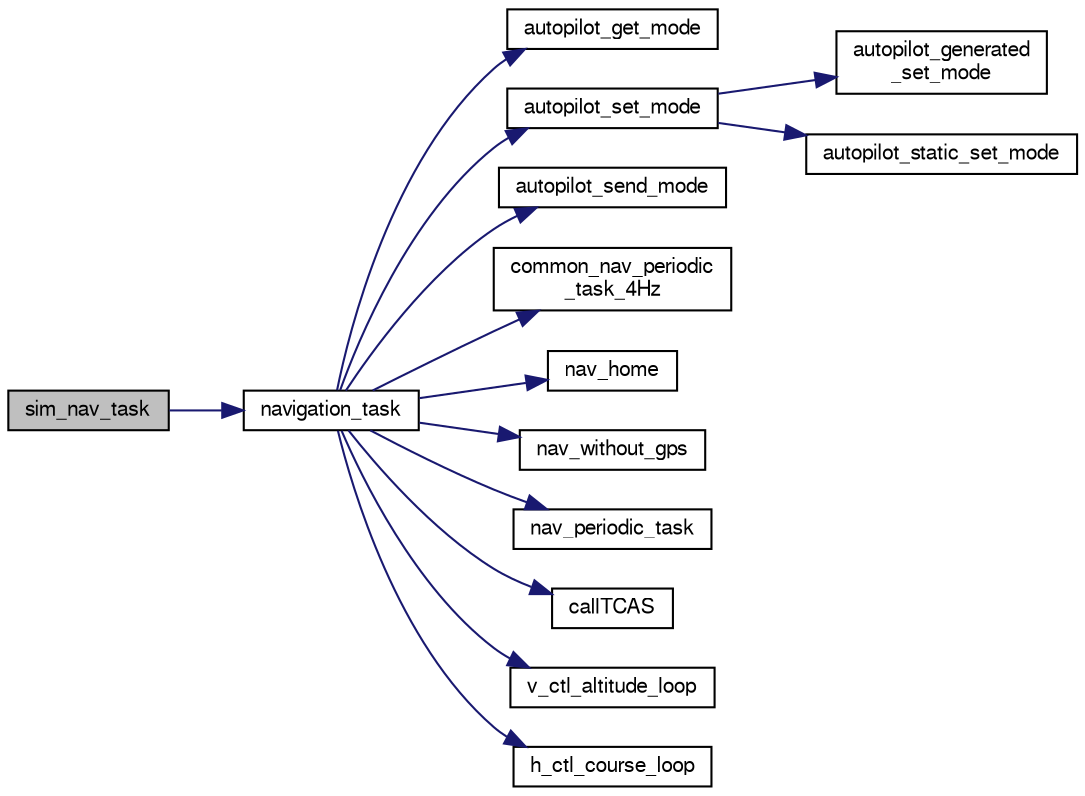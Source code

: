 digraph "sim_nav_task"
{
  edge [fontname="FreeSans",fontsize="10",labelfontname="FreeSans",labelfontsize="10"];
  node [fontname="FreeSans",fontsize="10",shape=record];
  rankdir="LR";
  Node1 [label="sim_nav_task",height=0.2,width=0.4,color="black", fillcolor="grey75", style="filled", fontcolor="black"];
  Node1 -> Node2 [color="midnightblue",fontsize="10",style="solid",fontname="FreeSans"];
  Node2 [label="navigation_task",height=0.2,width=0.4,color="black", fillcolor="white", style="filled",URL="$fixedwing_2autopilot__static_8c.html#a79f823520ea0823e20084686978281e6",tooltip="Compute desired_course. "];
  Node2 -> Node3 [color="midnightblue",fontsize="10",style="solid",fontname="FreeSans"];
  Node3 [label="autopilot_get_mode",height=0.2,width=0.4,color="black", fillcolor="white", style="filled",URL="$autopilot_8c.html#a23af2ac2d4bcb9b71c869a409de61cc4",tooltip="get autopilot mode "];
  Node2 -> Node4 [color="midnightblue",fontsize="10",style="solid",fontname="FreeSans"];
  Node4 [label="autopilot_set_mode",height=0.2,width=0.4,color="black", fillcolor="white", style="filled",URL="$autopilot_8c.html#a1b657630df5b70390e96f4964390210a",tooltip="set autopilot mode "];
  Node4 -> Node5 [color="midnightblue",fontsize="10",style="solid",fontname="FreeSans"];
  Node5 [label="autopilot_generated\l_set_mode",height=0.2,width=0.4,color="black", fillcolor="white", style="filled",URL="$fixedwing_2autopilot__generated_8c.html#a2a352534b34a60927d75719902d2cffc"];
  Node4 -> Node6 [color="midnightblue",fontsize="10",style="solid",fontname="FreeSans"];
  Node6 [label="autopilot_static_set_mode",height=0.2,width=0.4,color="black", fillcolor="white", style="filled",URL="$fixedwing_2autopilot__static_8c.html#af7eb08dcaaeb9f55fe1b77230b0e78c3"];
  Node2 -> Node7 [color="midnightblue",fontsize="10",style="solid",fontname="FreeSans"];
  Node7 [label="autopilot_send_mode",height=0.2,width=0.4,color="black", fillcolor="white", style="filled",URL="$autopilot_8c.html#a1c3d19dfa21f8e97526cb4d4b9ed5897",tooltip="send autopilot mode actual implementation is firmware dependent "];
  Node2 -> Node8 [color="midnightblue",fontsize="10",style="solid",fontname="FreeSans"];
  Node8 [label="common_nav_periodic\l_task_4Hz",height=0.2,width=0.4,color="black", fillcolor="white", style="filled",URL="$common__nav_8c.html#a41fefa6b96afeb9a5d9f8bc41b7b8c2e"];
  Node2 -> Node9 [color="midnightblue",fontsize="10",style="solid",fontname="FreeSans"];
  Node9 [label="nav_home",height=0.2,width=0.4,color="black", fillcolor="white", style="filled",URL="$nav_8c.html#a069e6b8f68b2e117cbbe03f29e30a2e3",tooltip="Home mode navigation (circle around HOME) "];
  Node2 -> Node10 [color="midnightblue",fontsize="10",style="solid",fontname="FreeSans"];
  Node10 [label="nav_without_gps",height=0.2,width=0.4,color="black", fillcolor="white", style="filled",URL="$nav_8c.html#ab746572e63956a2ad40674328a85b029",tooltip="Failsafe navigation without position estimation. "];
  Node2 -> Node11 [color="midnightblue",fontsize="10",style="solid",fontname="FreeSans"];
  Node11 [label="nav_periodic_task",height=0.2,width=0.4,color="black", fillcolor="white", style="filled",URL="$nav_8c.html#ad40d34bcd8520f64bb073fae4a08878e",tooltip="Navigation main: call to the code generated from the XML flight plan. "];
  Node2 -> Node12 [color="midnightblue",fontsize="10",style="solid",fontname="FreeSans"];
  Node12 [label="callTCAS",height=0.2,width=0.4,color="black", fillcolor="white", style="filled",URL="$tcas_8c.html#a8a506736e0d5a76d185e828786c76f78"];
  Node2 -> Node13 [color="midnightblue",fontsize="10",style="solid",fontname="FreeSans"];
  Node13 [label="v_ctl_altitude_loop",height=0.2,width=0.4,color="black", fillcolor="white", style="filled",URL="$energy__ctrl_8c.html#ab78a678ff1021823256d747800db3140",tooltip="outer loop "];
  Node2 -> Node14 [color="midnightblue",fontsize="10",style="solid",fontname="FreeSans"];
  Node14 [label="h_ctl_course_loop",height=0.2,width=0.4,color="black", fillcolor="white", style="filled",URL="$stabilization__adaptive_8c.html#a02ae04f0f1bbe7588572e87e3dadb381"];
}
